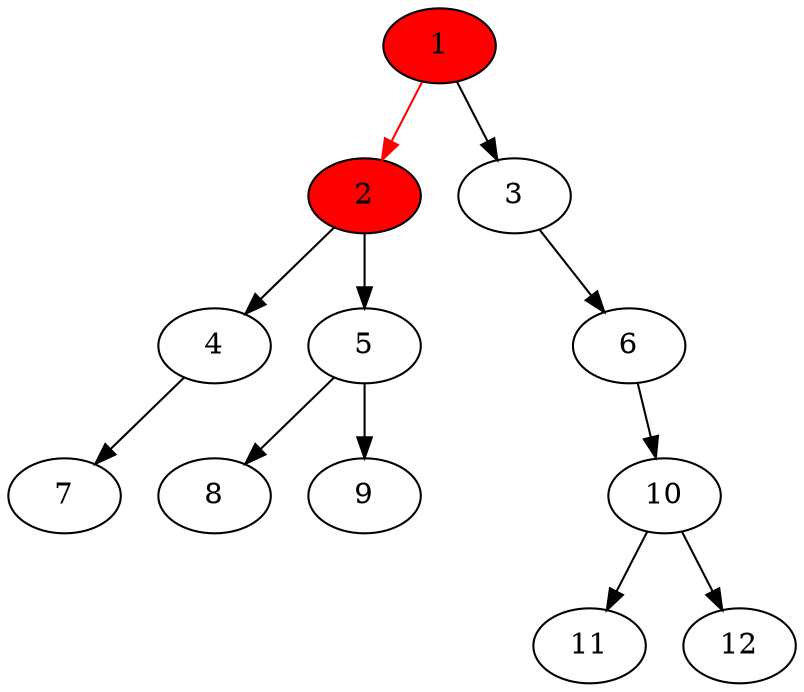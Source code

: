 digraph G{
graph [ordering="out"];
C [ label = "C", style = invis ];
"1" -> "2"[color = red];
"1" -> "3";
"2" -> "4";
"2" -> "5";
"3" -> C [style=invis];
"3" -> "6";
"4" -> "7";
"4" -> C [style=invis];
"5" -> "8";
"5" -> "9";
"6" -> C [style=invis];
"6" -> "10";
"10" -> "11";
"10" -> "12";
"1" [style = filled, fillcolor = red];
"2" [style = filled, fillcolor = red];
//"3" [style = filled, fillcolor = red];
//"4" [style = filled, fillcolor = red];
//"5" [style = filled, fillcolor = red];
//"6" [style = filled, fillcolor = red];
//"7" [style = filled, fillcolor = red];
//"8" [style = filled, fillcolor = red];
//"9" [style = filled, fillcolor = red];
//"10" [style = filled, fillcolor = red];
//"11" [style = filled, fillcolor = red];
//"12" [style = filled, fillcolor = red];
}
